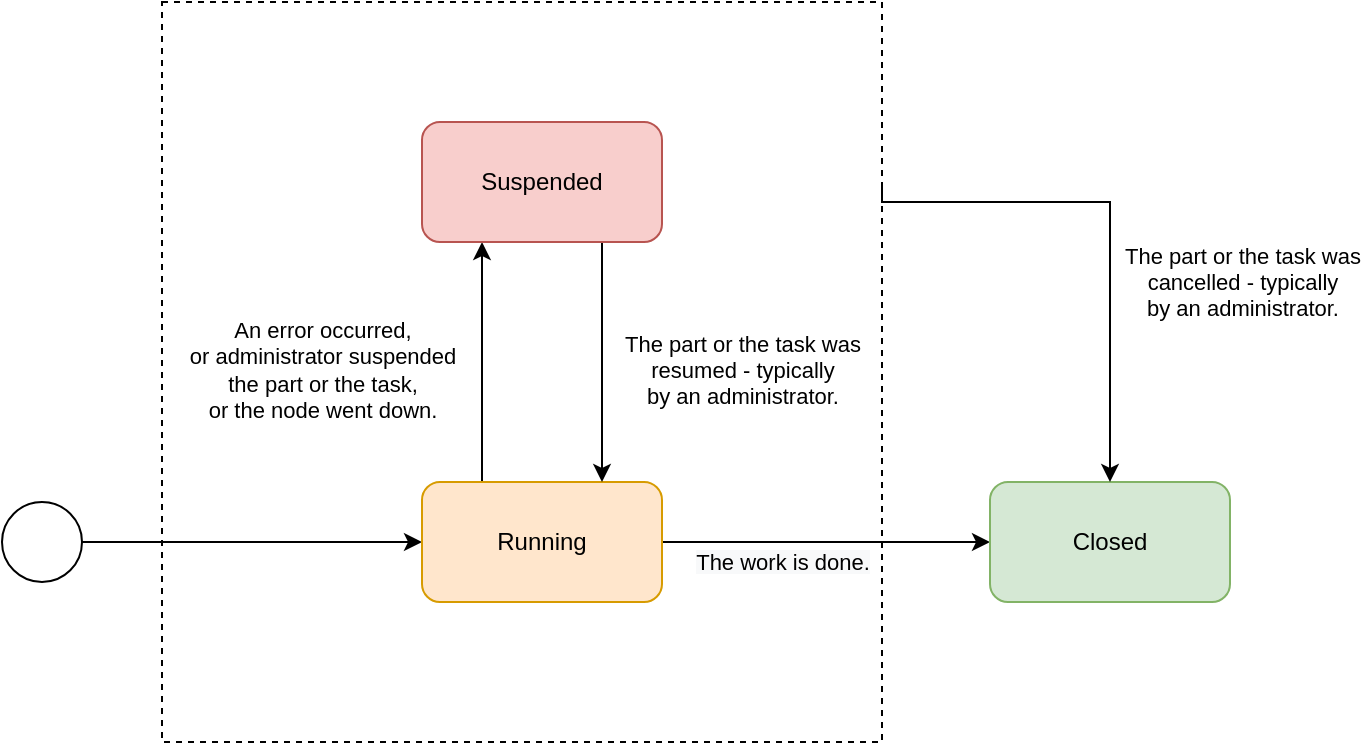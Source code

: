 <mxfile version="13.9.9" type="device"><diagram id="ls3L0BB-Vhgd3Z5H0Qfc" name="Page-1"><mxGraphModel dx="1913" dy="966" grid="1" gridSize="10" guides="1" tooltips="1" connect="1" arrows="1" fold="1" page="1" pageScale="1" pageWidth="827" pageHeight="1169" math="0" shadow="0"><root><mxCell id="0"/><mxCell id="1" parent="0"/><mxCell id="VIervndV2przQaAgcxaG-7" value="" style="rounded=0;whiteSpace=wrap;html=1;fillColor=none;dashed=1;labelPosition=right;verticalLabelPosition=top;align=left;verticalAlign=bottom;" parent="1" vertex="1"><mxGeometry y="90" width="360" height="370" as="geometry"/></mxCell><mxCell id="VIervndV2przQaAgcxaG-8" style="edgeStyle=orthogonalEdgeStyle;rounded=0;orthogonalLoop=1;jettySize=auto;html=1;exitX=1;exitY=0.5;exitDx=0;exitDy=0;entryX=0;entryY=0.5;entryDx=0;entryDy=0;" parent="1" source="VIervndV2przQaAgcxaG-9" target="VIervndV2przQaAgcxaG-14" edge="1"><mxGeometry relative="1" as="geometry"><mxPoint x="90" y="360" as="targetPoint"/></mxGeometry></mxCell><mxCell id="VIervndV2przQaAgcxaG-9" value="" style="ellipse;whiteSpace=wrap;html=1;aspect=fixed;" parent="1" vertex="1"><mxGeometry x="-80" y="340" width="40" height="40" as="geometry"/></mxCell><mxCell id="VIervndV2przQaAgcxaG-12" value="&lt;span style=&quot;background-color: rgb(248 , 249 , 250)&quot;&gt;The work is done.&lt;/span&gt;" style="edgeStyle=orthogonalEdgeStyle;rounded=0;orthogonalLoop=1;jettySize=auto;html=1;exitX=1;exitY=0.5;exitDx=0;exitDy=0;" parent="1" source="VIervndV2przQaAgcxaG-14" target="VIervndV2przQaAgcxaG-15" edge="1"><mxGeometry x="-0.268" y="-10" relative="1" as="geometry"><mxPoint as="offset"/></mxGeometry></mxCell><mxCell id="VIervndV2przQaAgcxaG-13" value="An error occurred,&lt;br&gt;or administrator suspended&lt;br&gt;the part or the task,&lt;br&gt;or the node went down." style="edgeStyle=orthogonalEdgeStyle;rounded=0;orthogonalLoop=1;jettySize=auto;html=1;entryX=0.25;entryY=1;entryDx=0;entryDy=0;exitX=0.25;exitY=0;exitDx=0;exitDy=0;" parent="1" target="VIervndV2przQaAgcxaG-17" edge="1" source="VIervndV2przQaAgcxaG-14"><mxGeometry x="-0.062" y="80" relative="1" as="geometry"><mxPoint as="offset"/><mxPoint x="310" y="310" as="sourcePoint"/></mxGeometry></mxCell><mxCell id="VIervndV2przQaAgcxaG-14" value="Running" style="rounded=1;whiteSpace=wrap;html=1;fillColor=#ffe6cc;strokeColor=#d79b00;" parent="1" vertex="1"><mxGeometry x="130" y="330" width="120" height="60" as="geometry"/></mxCell><mxCell id="VIervndV2przQaAgcxaG-15" value="Closed" style="rounded=1;whiteSpace=wrap;html=1;fillColor=#d5e8d4;strokeColor=#82b366;" parent="1" vertex="1"><mxGeometry x="414" y="330" width="120" height="60" as="geometry"/></mxCell><mxCell id="VIervndV2przQaAgcxaG-16" value="The part or the task was&lt;br&gt;resumed - typically&lt;br&gt;by an administrator." style="edgeStyle=orthogonalEdgeStyle;rounded=0;orthogonalLoop=1;jettySize=auto;html=1;exitX=0.75;exitY=1;exitDx=0;exitDy=0;entryX=0.75;entryY=0;entryDx=0;entryDy=0;" parent="1" source="VIervndV2przQaAgcxaG-17" edge="1" target="VIervndV2przQaAgcxaG-14"><mxGeometry x="0.062" y="70" relative="1" as="geometry"><mxPoint as="offset"/><mxPoint x="370" y="310" as="targetPoint"/></mxGeometry></mxCell><mxCell id="VIervndV2przQaAgcxaG-17" value="Suspended" style="rounded=1;whiteSpace=wrap;html=1;fillColor=#f8cecc;strokeColor=#b85450;" parent="1" vertex="1"><mxGeometry x="130" y="150" width="120" height="60" as="geometry"/></mxCell><mxCell id="VIervndV2przQaAgcxaG-19" value="The part or the task was&lt;br&gt;cancelled - typically&lt;br&gt;by an administrator." style="edgeStyle=orthogonalEdgeStyle;rounded=0;orthogonalLoop=1;jettySize=auto;html=1;exitX=1;exitY=0.25;exitDx=0;exitDy=0;entryX=0.5;entryY=0;entryDx=0;entryDy=0;" parent="1" source="VIervndV2przQaAgcxaG-7" edge="1" target="VIervndV2przQaAgcxaG-15"><mxGeometry x="0.235" y="66" relative="1" as="geometry"><mxPoint as="offset"/><mxPoint x="710" y="330" as="targetPoint"/><Array as="points"><mxPoint x="360" y="190"/><mxPoint x="474" y="190"/></Array></mxGeometry></mxCell></root></mxGraphModel></diagram></mxfile>